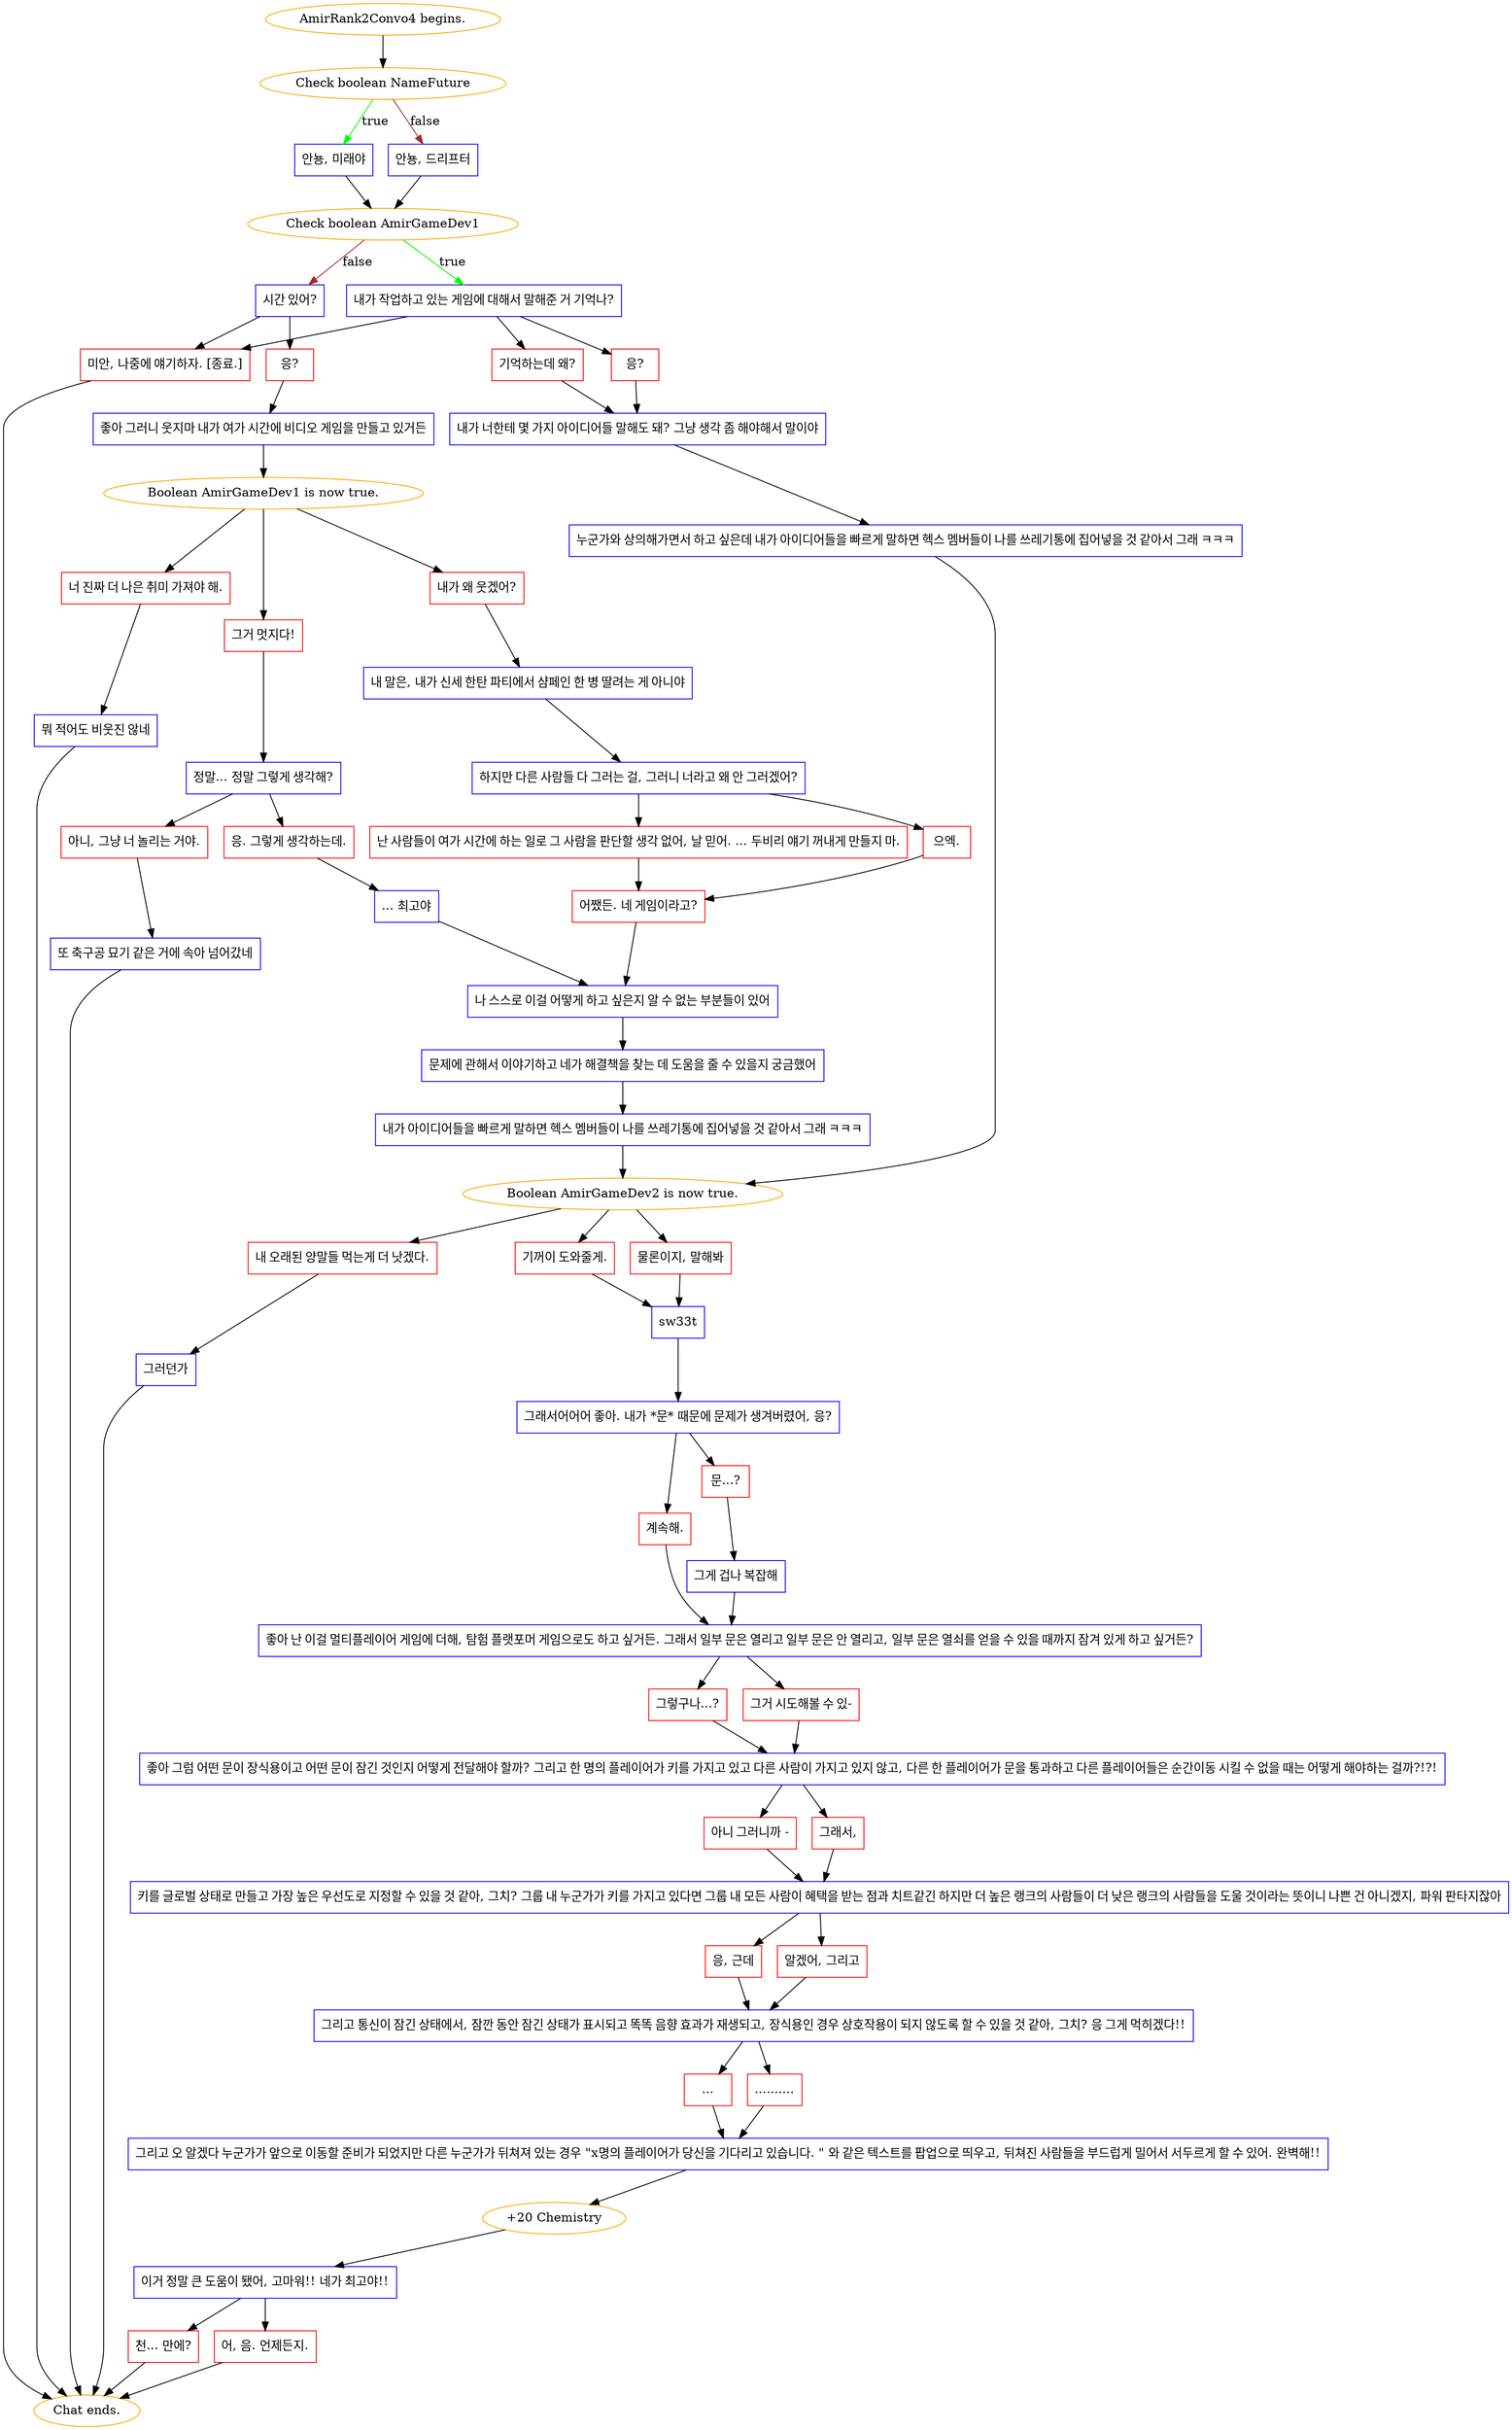 digraph {
	"AmirRank2Convo4 begins." [color=orange];
		"AmirRank2Convo4 begins." -> j2869518003;
	j2869518003 [label="Check boolean NameFuture",color=orange];
		j2869518003 -> j1206241884 [label=true,color=green];
		j2869518003 -> j300070485 [label=false,color=brown];
	j1206241884 [label="안뇽, 미래야",shape=box,color=blue];
		j1206241884 -> j2018510108;
	j300070485 [label="안뇽, 드리프터",shape=box,color=blue];
		j300070485 -> j2018510108;
	j2018510108 [label="Check boolean AmirGameDev1",color=orange];
		j2018510108 -> j1530683439 [label=true,color=green];
		j2018510108 -> j2922935447 [label=false,color=brown];
	j1530683439 [label="내가 작업하고 있는 게임에 대해서 말해준 거 기억나?",shape=box,color=blue];
		j1530683439 -> j3552476467;
		j1530683439 -> j2224369733;
		j1530683439 -> j259589608;
	j2922935447 [label="시간 있어?",shape=box,color=blue];
		j2922935447 -> j4286178338;
		j2922935447 -> j259589608;
	j3552476467 [label="응?",shape=box,color=red];
		j3552476467 -> j2374974393;
	j2224369733 [label="기억하는데 왜?",shape=box,color=red];
		j2224369733 -> j2374974393;
	j259589608 [label="미안, 나중에 얘기하자. [종료.]",shape=box,color=red];
		j259589608 -> "Chat ends.";
	j4286178338 [label="응?",shape=box,color=red];
		j4286178338 -> j4145536652;
	j2374974393 [label="내가 너한테 몇 가지 아이디어들 말해도 돼? 그냥 생각 좀 해야해서 말이야",shape=box,color=blue];
		j2374974393 -> j1568058208;
	"Chat ends." [color=orange];
	j4145536652 [label="좋아 그러니 웃지마 내가 여가 시간에 비디오 게임을 만들고 있거든",shape=box,color=blue];
		j4145536652 -> j2989036929;
	j1568058208 [label="누군가와 상의해가면서 하고 싶은데 내가 아이디어들을 빠르게 말하면 헥스 멤버들이 나를 쓰레기통에 집어넣을 것 같아서 그래 ㅋㅋㅋ",shape=box,color=blue];
		j1568058208 -> j3333534167;
	j2989036929 [label="Boolean AmirGameDev1 is now true.",color=orange];
		j2989036929 -> j593336884;
		j2989036929 -> j300172695;
		j2989036929 -> j2481235837;
	j3333534167 [label="Boolean AmirGameDev2 is now true.",color=orange];
		j3333534167 -> j2774403745;
		j3333534167 -> j4168061659;
		j3333534167 -> j2672070037;
	j593336884 [label="그거 멋지다!",shape=box,color=red];
		j593336884 -> j3771257223;
	j300172695 [label="내가 왜 웃겠어?",shape=box,color=red];
		j300172695 -> j3330822340;
	j2481235837 [label="너 진짜 더 나은 취미 가져야 해.",shape=box,color=red];
		j2481235837 -> j2997009129;
	j2774403745 [label="기꺼이 도와줄게.",shape=box,color=red];
		j2774403745 -> j2950847102;
	j4168061659 [label="물론이지, 말해봐",shape=box,color=red];
		j4168061659 -> j2950847102;
	j2672070037 [label="내 오래된 양말들 먹는게 더 낫겠다.",shape=box,color=red];
		j2672070037 -> j2490728396;
	j3771257223 [label="정말... 정말 그렇게 생각해?",shape=box,color=blue];
		j3771257223 -> j2326019561;
		j3771257223 -> j1197958822;
	j3330822340 [label="내 말은, 내가 신세 한탄 파티에서 샴페인 한 병 딸려는 게 아니야",shape=box,color=blue];
		j3330822340 -> j831668224;
	j2997009129 [label="뭐 적어도 비웃진 않네",shape=box,color=blue];
		j2997009129 -> "Chat ends.";
	j2950847102 [label="sw33t",shape=box,color=blue];
		j2950847102 -> j365989858;
	j2490728396 [label="그러던가",shape=box,color=blue];
		j2490728396 -> "Chat ends.";
	j2326019561 [label="응. 그렇게 생각하는데.",shape=box,color=red];
		j2326019561 -> j2715516962;
	j1197958822 [label="아니, 그냥 너 놀리는 거야.",shape=box,color=red];
		j1197958822 -> j3509317359;
	j831668224 [label="하지만 다른 사람들 다 그러는 걸, 그러니 너라고 왜 안 그러겠어?",shape=box,color=blue];
		j831668224 -> j1321814185;
		j831668224 -> j2414028312;
	j365989858 [label="그래서어어어 좋아. 내가 *문* 때문에 문제가 생겨버렸어, 응?",shape=box,color=blue];
		j365989858 -> j3263384114;
		j365989858 -> j995648;
	j2715516962 [label="... 최고야",shape=box,color=blue];
		j2715516962 -> j225014374;
	j3509317359 [label="또 축구공 묘기 같은 거에 속아 넘어갔네",shape=box,color=blue];
		j3509317359 -> "Chat ends.";
	j1321814185 [label="난 사람들이 여가 시간에 하는 일로 그 사람을 판단할 생각 없어, 날 믿어. ... 두비리 얘기 꺼내게 만들지 마.",shape=box,color=red];
		j1321814185 -> j95245837;
	j2414028312 [label="으엑.",shape=box,color=red];
		j2414028312 -> j95245837;
	j3263384114 [label="계속해.",shape=box,color=red];
		j3263384114 -> j4213409616;
	j995648 [label="문...?",shape=box,color=red];
		j995648 -> j2449754312;
	j225014374 [label="나 스스로 이걸 어떻게 하고 싶은지 알 수 없는 부분들이 있어",shape=box,color=blue];
		j225014374 -> j4018735286;
	j95245837 [label="어쨌든. 네 게임이라고?",shape=box,color=red];
		j95245837 -> j225014374;
	j4213409616 [label="좋아 난 이걸 멀티플레이어 게임에 더해, 탐험 플랫포머 게임으로도 하고 싶거든. 그래서 일부 문은 열리고 일부 문은 안 열리고, 일부 문은 열쇠를 얻을 수 있을 때까지 잠겨 있게 하고 싶거든?",shape=box,color=blue];
		j4213409616 -> j2639193077;
		j4213409616 -> j2716271466;
	j2449754312 [label="그게 겁나 복잡해",shape=box,color=blue];
		j2449754312 -> j4213409616;
	j4018735286 [label="문제에 관해서 이야기하고 네가 해결책을 찾는 데 도움을 줄 수 있을지 궁금했어",shape=box,color=blue];
		j4018735286 -> j3137791769;
	j2639193077 [label="그렇구나...?",shape=box,color=red];
		j2639193077 -> j1569168890;
	j2716271466 [label="그거 시도해볼 수 있-",shape=box,color=red];
		j2716271466 -> j1569168890;
	j3137791769 [label="내가 아이디어들을 빠르게 말하면 헥스 멤버들이 나를 쓰레기통에 집어넣을 것 같아서 그래 ㅋㅋㅋ",shape=box,color=blue];
		j3137791769 -> j3333534167;
	j1569168890 [label="좋아 그럼 어떤 문이 장식용이고 어떤 문이 잠긴 것인지 어떻게 전달해야 할까? 그리고 한 명의 플레이어가 키를 가지고 있고 다른 사람이 가지고 있지 않고, 다른 한 플레이어가 문을 통과하고 다른 플레이어들은 순간이동 시킬 수 없을 때는 어떻게 해야하는 걸까?!?!",shape=box,color=blue];
		j1569168890 -> j4006344015;
		j1569168890 -> j150953143;
	j4006344015 [label="아니 그러니까 -",shape=box,color=red];
		j4006344015 -> j1572133069;
	j150953143 [label="그래서,",shape=box,color=red];
		j150953143 -> j1572133069;
	j1572133069 [label="키를 글로벌 상태로 만들고 가장 높은 우선도로 지정할 수 있을 것 같아, 그치? 그룹 내 누군가가 키를 가지고 있다면 그룹 내 모든 사람이 혜택을 받는 점과 치트같긴 하지만 더 높은 랭크의 사람들이 더 낮은 랭크의 사람들을 도울 것이라는 뜻이니 나쁜 건 아니겠지, 파워 판타지잖아",shape=box,color=blue];
		j1572133069 -> j2257706470;
		j1572133069 -> j3865618036;
	j2257706470 [label="응, 근데",shape=box,color=red];
		j2257706470 -> j624454968;
	j3865618036 [label="알겠어, 그리고",shape=box,color=red];
		j3865618036 -> j624454968;
	j624454968 [label="그리고 통신이 잠긴 상태에서, 잠깐 동안 잠긴 상태가 표시되고 똑똑 음향 효과가 재생되고, 장식용인 경우 상호작용이 되지 않도록 할 수 있을 것 같아, 그치? 응 그게 먹히겠다!!",shape=box,color=blue];
		j624454968 -> j912940486;
		j624454968 -> j2638047071;
	j912940486 [label="...",shape=box,color=red];
		j912940486 -> j1019821146;
	j2638047071 [label="..........",shape=box,color=red];
		j2638047071 -> j1019821146;
	j1019821146 [label="그리고 오 알겠다 누군가가 앞으로 이동할 준비가 되었지만 다른 누군가가 뒤쳐져 있는 경우 \"x명의 플레이어가 당신을 기다리고 있습니다. \" 와 같은 텍스트를 팝업으로 띄우고, 뒤쳐진 사람들을 부드럽게 밀어서 서두르게 할 수 있어. 완벽해!!",shape=box,color=blue];
		j1019821146 -> j16098124;
	j16098124 [label="+20 Chemistry",color=orange];
		j16098124 -> j574468264;
	j574468264 [label="이거 정말 큰 도움이 됐어, 고마워!! 네가 최고야!!",shape=box,color=blue];
		j574468264 -> j3139765634;
		j574468264 -> j576342194;
	j3139765634 [label="천... 만에?",shape=box,color=red];
		j3139765634 -> "Chat ends.";
	j576342194 [label="어, 음. 언제든지.",shape=box,color=red];
		j576342194 -> "Chat ends.";
}